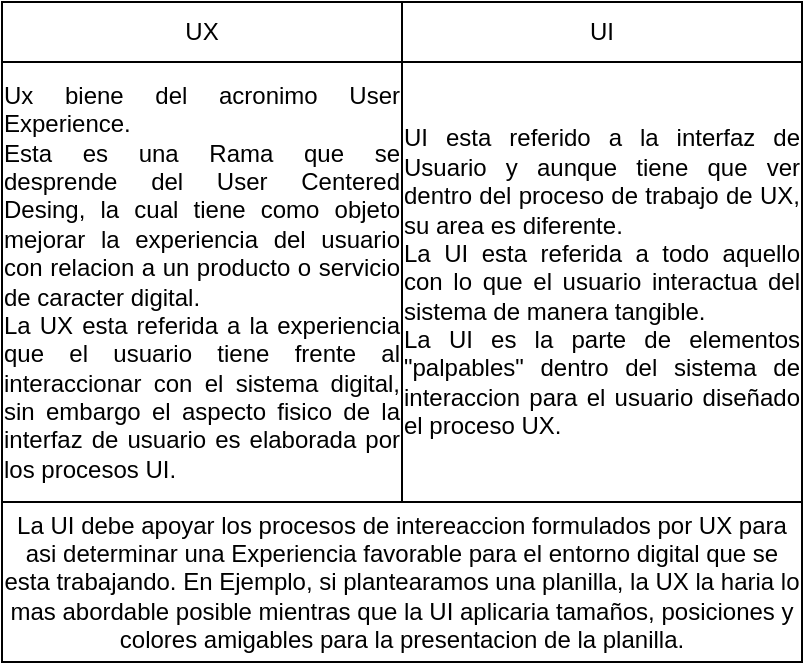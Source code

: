 <mxfile version="16.5.1" type="device"><diagram id="cSmhdPWRPW0Lnh0ReDnm" name="Página-1"><mxGraphModel dx="432" dy="343" grid="1" gridSize="10" guides="1" tooltips="1" connect="1" arrows="1" fold="1" page="1" pageScale="1" pageWidth="827" pageHeight="1169" math="0" shadow="0"><root><mxCell id="0"/><mxCell id="1" parent="0"/><mxCell id="lZ4F_gEsIQ4SuO7iukO6-1" value="&lt;div style=&quot;text-align: justify&quot;&gt;&lt;span&gt;Ux biene del acronimo User Experience.&lt;/span&gt;&lt;/div&gt;&lt;div style=&quot;text-align: justify&quot;&gt;&lt;span&gt;Esta es una Rama que se desprende del User Centered Desing, la cual tiene como objeto mejorar la experiencia del usuario con relacion a un producto o servicio de caracter digital.&lt;/span&gt;&lt;/div&gt;&lt;div style=&quot;text-align: justify&quot;&gt;&lt;span&gt;La UX esta referida a la experiencia que el usuario tiene frente al interaccionar con el sistema digital, sin embargo el aspecto fisico de la interfaz de usuario es elaborada por los procesos UI.&lt;/span&gt;&lt;/div&gt;" style="rounded=0;whiteSpace=wrap;html=1;" vertex="1" parent="1"><mxGeometry x="80" y="170" width="200" height="220" as="geometry"/></mxCell><mxCell id="lZ4F_gEsIQ4SuO7iukO6-2" value="UX" style="rounded=0;whiteSpace=wrap;html=1;" vertex="1" parent="1"><mxGeometry x="80" y="140" width="200" height="30" as="geometry"/></mxCell><mxCell id="lZ4F_gEsIQ4SuO7iukO6-3" value="&lt;div style=&quot;text-align: justify&quot;&gt;&lt;span&gt;UI esta referido a la interfaz de Usuario y aunque tiene que ver dentro del proceso de trabajo de UX, su area es diferente.&lt;/span&gt;&lt;/div&gt;&lt;div style=&quot;text-align: justify&quot;&gt;&lt;span&gt;La UI esta referida a todo aquello con lo que el usuario interactua del sistema de manera tangible.&lt;/span&gt;&lt;/div&gt;&lt;div style=&quot;text-align: justify&quot;&gt;&lt;span&gt;La UI es la parte de elementos &quot;palpables&quot; dentro del sistema de interaccion para el usuario diseñado el proceso UX.&lt;/span&gt;&lt;/div&gt;" style="rounded=0;whiteSpace=wrap;html=1;" vertex="1" parent="1"><mxGeometry x="280" y="170" width="200" height="220" as="geometry"/></mxCell><mxCell id="lZ4F_gEsIQ4SuO7iukO6-4" value="UI" style="rounded=0;whiteSpace=wrap;html=1;" vertex="1" parent="1"><mxGeometry x="280" y="140" width="200" height="30" as="geometry"/></mxCell><mxCell id="lZ4F_gEsIQ4SuO7iukO6-5" value="La UI debe apoyar los procesos de intereaccion formulados por UX para asi determinar una Experiencia favorable para el entorno digital que se esta trabajando. En Ejemplo, si plantearamos una planilla, la UX la haria lo mas abordable posible mientras que la UI aplicaria tamaños, posiciones y colores amigables para la presentacion de la planilla." style="rounded=0;whiteSpace=wrap;html=1;" vertex="1" parent="1"><mxGeometry x="80" y="390" width="400" height="80" as="geometry"/></mxCell></root></mxGraphModel></diagram></mxfile>